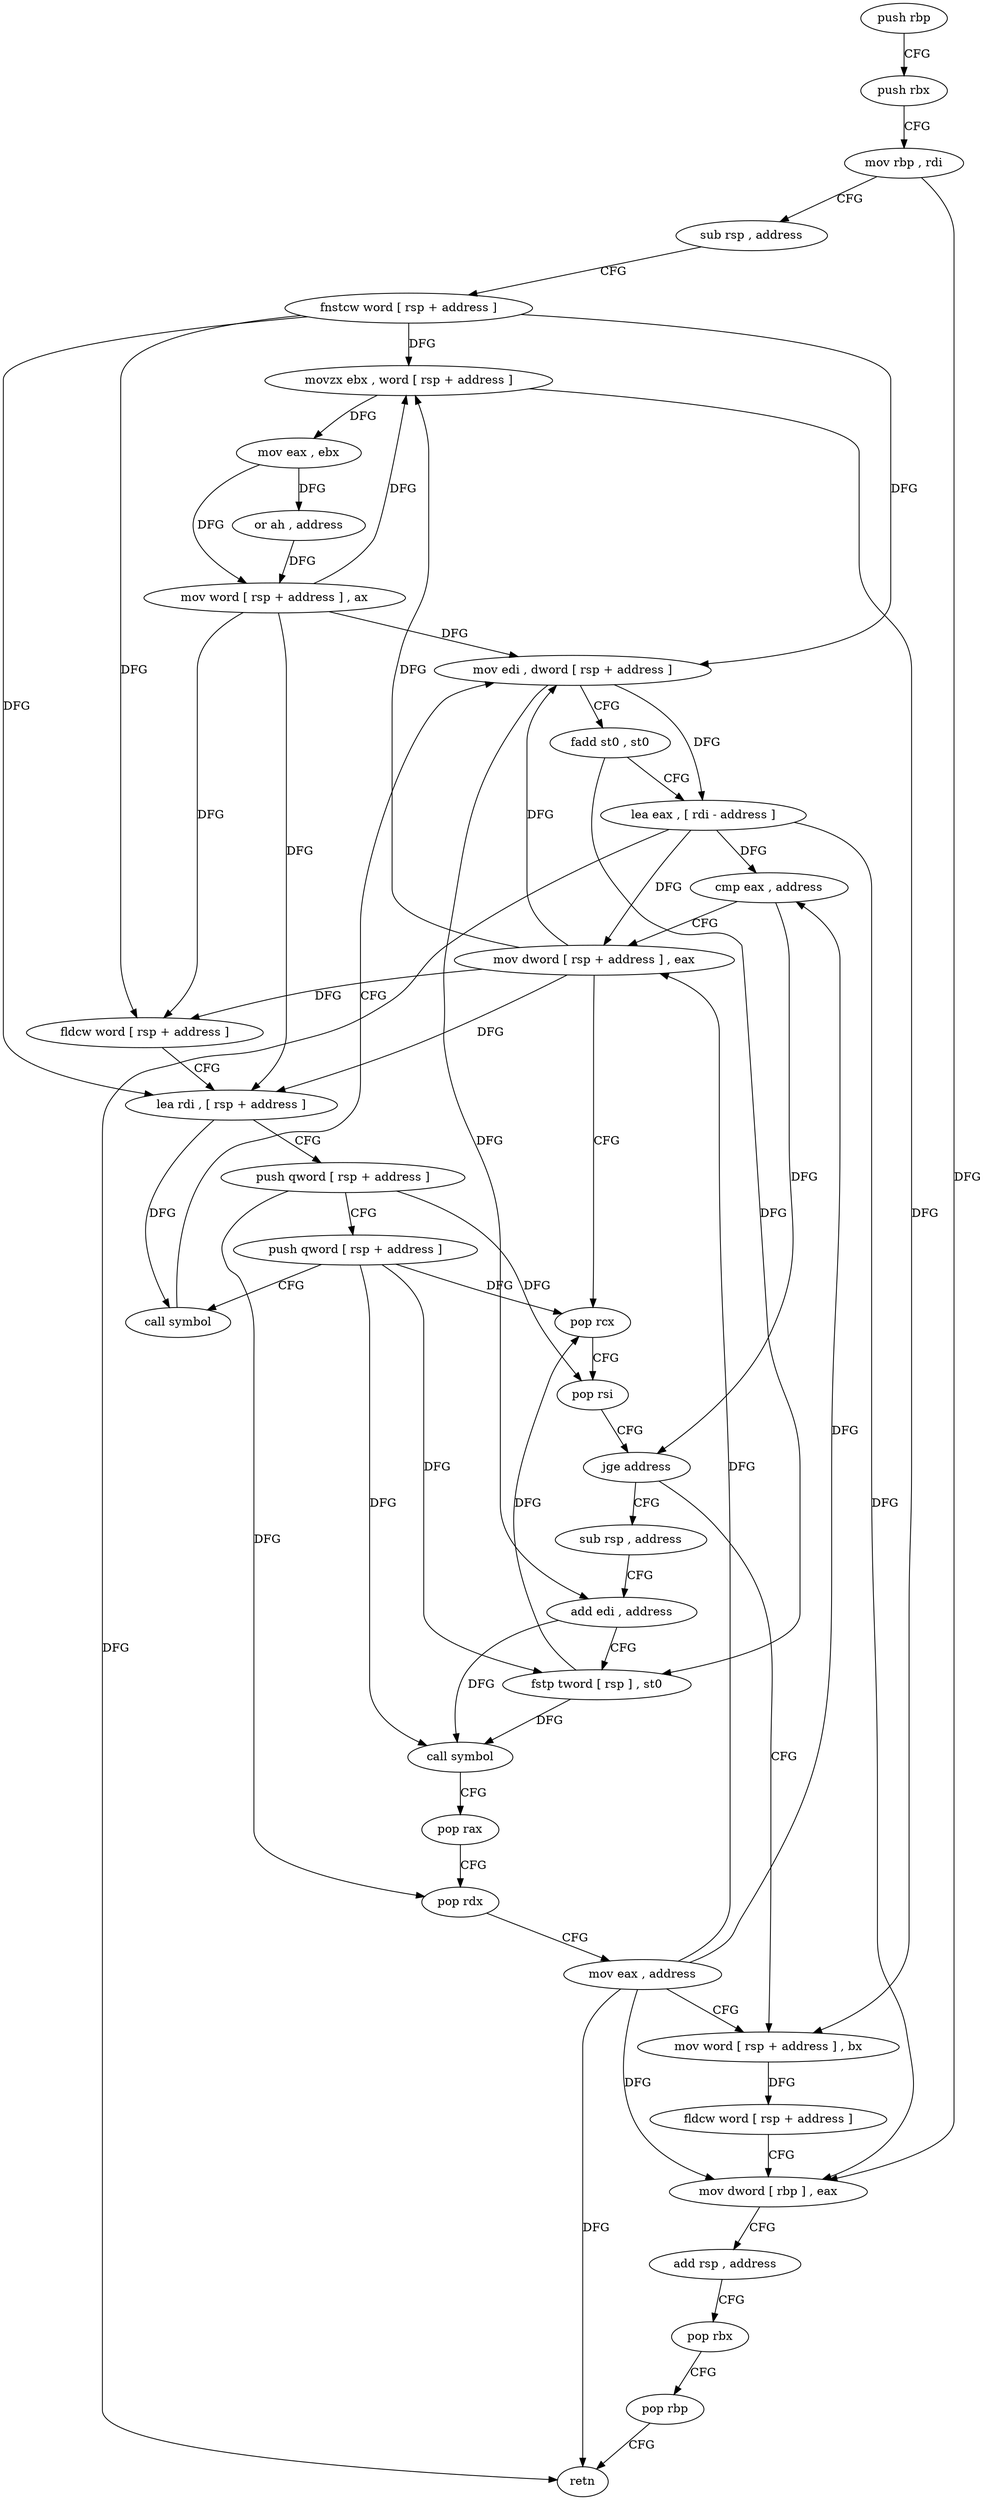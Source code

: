 digraph "func" {
"209136" [label = "push rbp" ]
"209137" [label = "push rbx" ]
"209138" [label = "mov rbp , rdi" ]
"209141" [label = "sub rsp , address" ]
"209145" [label = "fnstcw word [ rsp + address ]" ]
"209149" [label = "movzx ebx , word [ rsp + address ]" ]
"209154" [label = "mov eax , ebx" ]
"209156" [label = "or ah , address" ]
"209159" [label = "mov word [ rsp + address ] , ax" ]
"209164" [label = "fldcw word [ rsp + address ]" ]
"209168" [label = "lea rdi , [ rsp + address ]" ]
"209173" [label = "push qword [ rsp + address ]" ]
"209177" [label = "push qword [ rsp + address ]" ]
"209181" [label = "call symbol" ]
"209186" [label = "mov edi , dword [ rsp + address ]" ]
"209190" [label = "fadd st0 , st0" ]
"209192" [label = "lea eax , [ rdi - address ]" ]
"209195" [label = "cmp eax , address" ]
"209200" [label = "mov dword [ rsp + address ] , eax" ]
"209204" [label = "pop rcx" ]
"209205" [label = "pop rsi" ]
"209206" [label = "jge address" ]
"209233" [label = "mov word [ rsp + address ] , bx" ]
"209208" [label = "sub rsp , address" ]
"209238" [label = "fldcw word [ rsp + address ]" ]
"209242" [label = "mov dword [ rbp ] , eax" ]
"209245" [label = "add rsp , address" ]
"209249" [label = "pop rbx" ]
"209250" [label = "pop rbp" ]
"209251" [label = "retn" ]
"209212" [label = "add edi , address" ]
"209218" [label = "fstp tword [ rsp ] , st0" ]
"209221" [label = "call symbol" ]
"209226" [label = "pop rax" ]
"209227" [label = "pop rdx" ]
"209228" [label = "mov eax , address" ]
"209136" -> "209137" [ label = "CFG" ]
"209137" -> "209138" [ label = "CFG" ]
"209138" -> "209141" [ label = "CFG" ]
"209138" -> "209242" [ label = "DFG" ]
"209141" -> "209145" [ label = "CFG" ]
"209145" -> "209149" [ label = "DFG" ]
"209145" -> "209164" [ label = "DFG" ]
"209145" -> "209186" [ label = "DFG" ]
"209145" -> "209168" [ label = "DFG" ]
"209149" -> "209154" [ label = "DFG" ]
"209149" -> "209233" [ label = "DFG" ]
"209154" -> "209156" [ label = "DFG" ]
"209154" -> "209159" [ label = "DFG" ]
"209156" -> "209159" [ label = "DFG" ]
"209159" -> "209164" [ label = "DFG" ]
"209159" -> "209149" [ label = "DFG" ]
"209159" -> "209186" [ label = "DFG" ]
"209159" -> "209168" [ label = "DFG" ]
"209164" -> "209168" [ label = "CFG" ]
"209168" -> "209173" [ label = "CFG" ]
"209168" -> "209181" [ label = "DFG" ]
"209173" -> "209177" [ label = "CFG" ]
"209173" -> "209205" [ label = "DFG" ]
"209173" -> "209227" [ label = "DFG" ]
"209177" -> "209181" [ label = "CFG" ]
"209177" -> "209204" [ label = "DFG" ]
"209177" -> "209218" [ label = "DFG" ]
"209177" -> "209221" [ label = "DFG" ]
"209181" -> "209186" [ label = "CFG" ]
"209186" -> "209190" [ label = "CFG" ]
"209186" -> "209192" [ label = "DFG" ]
"209186" -> "209212" [ label = "DFG" ]
"209190" -> "209192" [ label = "CFG" ]
"209190" -> "209218" [ label = "DFG" ]
"209192" -> "209195" [ label = "DFG" ]
"209192" -> "209200" [ label = "DFG" ]
"209192" -> "209242" [ label = "DFG" ]
"209192" -> "209251" [ label = "DFG" ]
"209195" -> "209200" [ label = "CFG" ]
"209195" -> "209206" [ label = "DFG" ]
"209200" -> "209204" [ label = "CFG" ]
"209200" -> "209149" [ label = "DFG" ]
"209200" -> "209164" [ label = "DFG" ]
"209200" -> "209168" [ label = "DFG" ]
"209200" -> "209186" [ label = "DFG" ]
"209204" -> "209205" [ label = "CFG" ]
"209205" -> "209206" [ label = "CFG" ]
"209206" -> "209233" [ label = "CFG" ]
"209206" -> "209208" [ label = "CFG" ]
"209233" -> "209238" [ label = "DFG" ]
"209208" -> "209212" [ label = "CFG" ]
"209238" -> "209242" [ label = "CFG" ]
"209242" -> "209245" [ label = "CFG" ]
"209245" -> "209249" [ label = "CFG" ]
"209249" -> "209250" [ label = "CFG" ]
"209250" -> "209251" [ label = "CFG" ]
"209212" -> "209218" [ label = "CFG" ]
"209212" -> "209221" [ label = "DFG" ]
"209218" -> "209221" [ label = "DFG" ]
"209218" -> "209204" [ label = "DFG" ]
"209221" -> "209226" [ label = "CFG" ]
"209226" -> "209227" [ label = "CFG" ]
"209227" -> "209228" [ label = "CFG" ]
"209228" -> "209233" [ label = "CFG" ]
"209228" -> "209195" [ label = "DFG" ]
"209228" -> "209200" [ label = "DFG" ]
"209228" -> "209242" [ label = "DFG" ]
"209228" -> "209251" [ label = "DFG" ]
}
